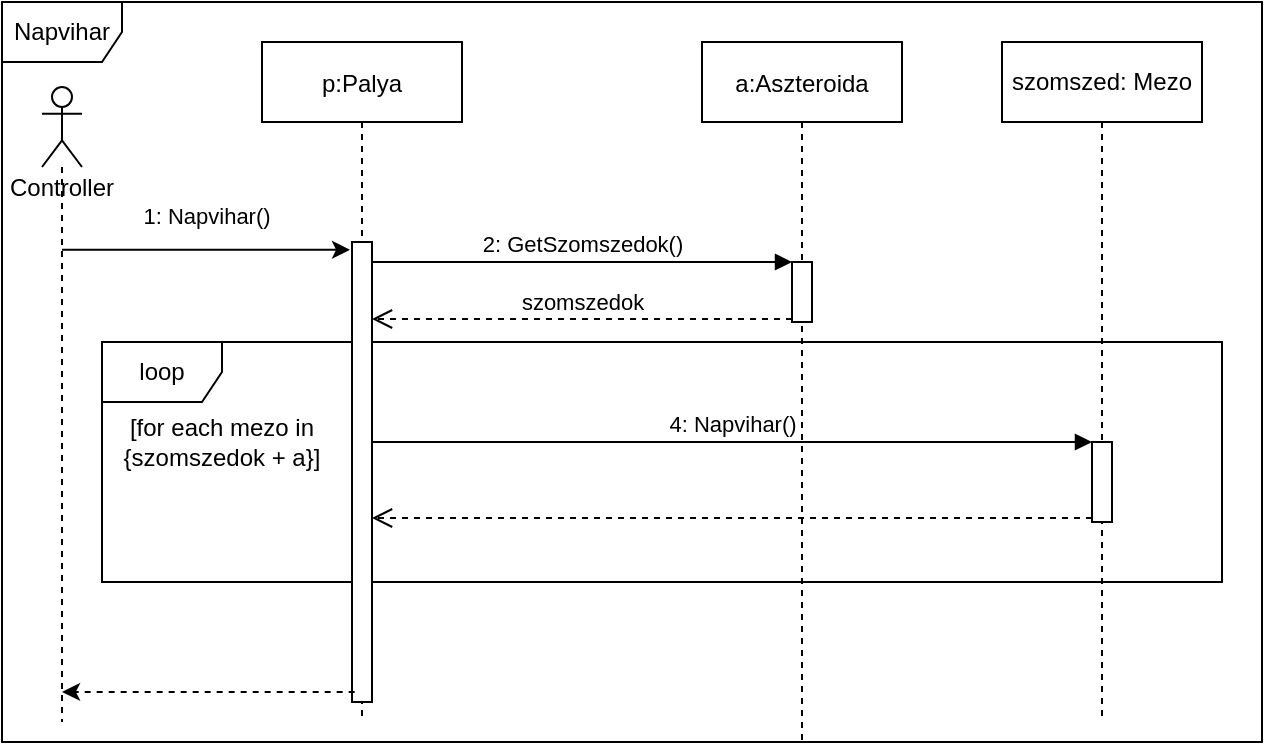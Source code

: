 <mxfile version="14.5.3" type="github">
  <diagram id="kgpKYQtTHZ0yAKxKKP6v" name="Page-1">
    <mxGraphModel dx="1038" dy="548" grid="1" gridSize="10" guides="1" tooltips="1" connect="1" arrows="1" fold="1" page="1" pageScale="1" pageWidth="850" pageHeight="1100" math="0" shadow="0">
      <root>
        <mxCell id="0" />
        <mxCell id="1" parent="0" />
        <mxCell id="qYhOaUoZgo6TbX7D6caA-1" value="Napvihar" style="shape=umlFrame;whiteSpace=wrap;html=1;" parent="1" vertex="1">
          <mxGeometry y="40" width="630" height="370" as="geometry" />
        </mxCell>
        <mxCell id="udtk0rQgKIqHK6SZ004D-14" value="loop" style="shape=umlFrame;whiteSpace=wrap;html=1;" vertex="1" parent="1">
          <mxGeometry x="50" y="210" width="560" height="120" as="geometry" />
        </mxCell>
        <mxCell id="3nuBFxr9cyL0pnOWT2aG-1" value="p:Palya" style="shape=umlLifeline;perimeter=lifelinePerimeter;container=1;collapsible=0;recursiveResize=0;rounded=0;shadow=0;strokeWidth=1;" parent="1" vertex="1">
          <mxGeometry x="130" y="60" width="100" height="340" as="geometry" />
        </mxCell>
        <mxCell id="3nuBFxr9cyL0pnOWT2aG-2" value="" style="points=[];perimeter=orthogonalPerimeter;rounded=0;shadow=0;strokeWidth=1;" parent="3nuBFxr9cyL0pnOWT2aG-1" vertex="1">
          <mxGeometry x="45" y="100" width="10" height="230" as="geometry" />
        </mxCell>
        <mxCell id="fCaX27pMjF2Q6U7E_pNl-6" value="1: Napvihar()" style="endArrow=classic;html=1;entryX=-0.1;entryY=0.017;entryDx=0;entryDy=0;entryPerimeter=0;" parent="1" source="DWb4yrl4T6a_XLaV9Whn-1" target="3nuBFxr9cyL0pnOWT2aG-2" edge="1">
          <mxGeometry x="-0.002" y="16" width="50" height="50" relative="1" as="geometry">
            <mxPoint x="10" y="148" as="sourcePoint" />
            <mxPoint x="182" y="130" as="targetPoint" />
            <mxPoint y="-1" as="offset" />
          </mxGeometry>
        </mxCell>
        <mxCell id="3nuBFxr9cyL0pnOWT2aG-5" value="a:Aszteroida" style="shape=umlLifeline;perimeter=lifelinePerimeter;container=1;collapsible=0;recursiveResize=0;rounded=0;shadow=0;strokeWidth=1;" parent="1" vertex="1">
          <mxGeometry x="350" y="60" width="100" height="350" as="geometry" />
        </mxCell>
        <mxCell id="udtk0rQgKIqHK6SZ004D-11" value="" style="html=1;points=[];perimeter=orthogonalPerimeter;" vertex="1" parent="3nuBFxr9cyL0pnOWT2aG-5">
          <mxGeometry x="45" y="110" width="10" height="30" as="geometry" />
        </mxCell>
        <mxCell id="fCaX27pMjF2Q6U7E_pNl-23" value="" style="endArrow=classic;html=1;dashed=1;exitX=0.133;exitY=0.978;exitDx=0;exitDy=0;exitPerimeter=0;" parent="1" source="3nuBFxr9cyL0pnOWT2aG-2" target="DWb4yrl4T6a_XLaV9Whn-1" edge="1">
          <mxGeometry width="50" height="50" relative="1" as="geometry">
            <mxPoint x="104.03" y="490.0" as="sourcePoint" />
            <mxPoint x="30" y="463" as="targetPoint" />
          </mxGeometry>
        </mxCell>
        <mxCell id="DWb4yrl4T6a_XLaV9Whn-1" value="Controller" style="shape=umlLifeline;participant=umlActor;perimeter=lifelinePerimeter;whiteSpace=wrap;html=1;container=1;collapsible=0;recursiveResize=0;verticalAlign=top;spacingTop=36;outlineConnect=0;" parent="1" vertex="1">
          <mxGeometry x="20" y="82.5" width="20" height="317.5" as="geometry" />
        </mxCell>
        <mxCell id="HxhQ-If_rGnkGe59fYsZ-8" value="szomszed: Mezo" style="shape=umlLifeline;perimeter=lifelinePerimeter;whiteSpace=wrap;html=1;container=1;collapsible=0;recursiveResize=0;outlineConnect=0;" parent="1" vertex="1">
          <mxGeometry x="500" y="60" width="100" height="340" as="geometry" />
        </mxCell>
        <mxCell id="udtk0rQgKIqHK6SZ004D-6" value="" style="html=1;points=[];perimeter=orthogonalPerimeter;" vertex="1" parent="HxhQ-If_rGnkGe59fYsZ-8">
          <mxGeometry x="45" y="200" width="10" height="40" as="geometry" />
        </mxCell>
        <mxCell id="udtk0rQgKIqHK6SZ004D-7" value="4: Napvihar()" style="html=1;verticalAlign=bottom;endArrow=block;entryX=0;entryY=0;" edge="1" target="udtk0rQgKIqHK6SZ004D-6" parent="1" source="3nuBFxr9cyL0pnOWT2aG-2">
          <mxGeometry relative="1" as="geometry">
            <mxPoint x="430" y="390" as="sourcePoint" />
          </mxGeometry>
        </mxCell>
        <mxCell id="udtk0rQgKIqHK6SZ004D-8" value="" style="html=1;verticalAlign=bottom;endArrow=open;dashed=1;endSize=8;exitX=0;exitY=0.95;" edge="1" source="udtk0rQgKIqHK6SZ004D-6" parent="1" target="3nuBFxr9cyL0pnOWT2aG-2">
          <mxGeometry relative="1" as="geometry">
            <mxPoint x="430" y="466" as="targetPoint" />
          </mxGeometry>
        </mxCell>
        <mxCell id="udtk0rQgKIqHK6SZ004D-12" value="2: GetSzomszedok()" style="html=1;verticalAlign=bottom;endArrow=block;entryX=0;entryY=0;" edge="1" target="udtk0rQgKIqHK6SZ004D-11" parent="1" source="3nuBFxr9cyL0pnOWT2aG-2">
          <mxGeometry relative="1" as="geometry">
            <mxPoint x="325" y="150" as="sourcePoint" />
          </mxGeometry>
        </mxCell>
        <mxCell id="udtk0rQgKIqHK6SZ004D-13" value="szomszedok" style="html=1;verticalAlign=bottom;endArrow=open;dashed=1;endSize=8;exitX=0;exitY=0.95;" edge="1" source="udtk0rQgKIqHK6SZ004D-11" parent="1" target="3nuBFxr9cyL0pnOWT2aG-2">
          <mxGeometry relative="1" as="geometry">
            <mxPoint x="325" y="226" as="targetPoint" />
          </mxGeometry>
        </mxCell>
        <mxCell id="udtk0rQgKIqHK6SZ004D-15" value="[for each mezo in {szomszedok + a}]" style="text;html=1;strokeColor=none;fillColor=none;align=center;verticalAlign=middle;whiteSpace=wrap;rounded=0;" vertex="1" parent="1">
          <mxGeometry x="50" y="250" width="120" height="20" as="geometry" />
        </mxCell>
      </root>
    </mxGraphModel>
  </diagram>
</mxfile>
